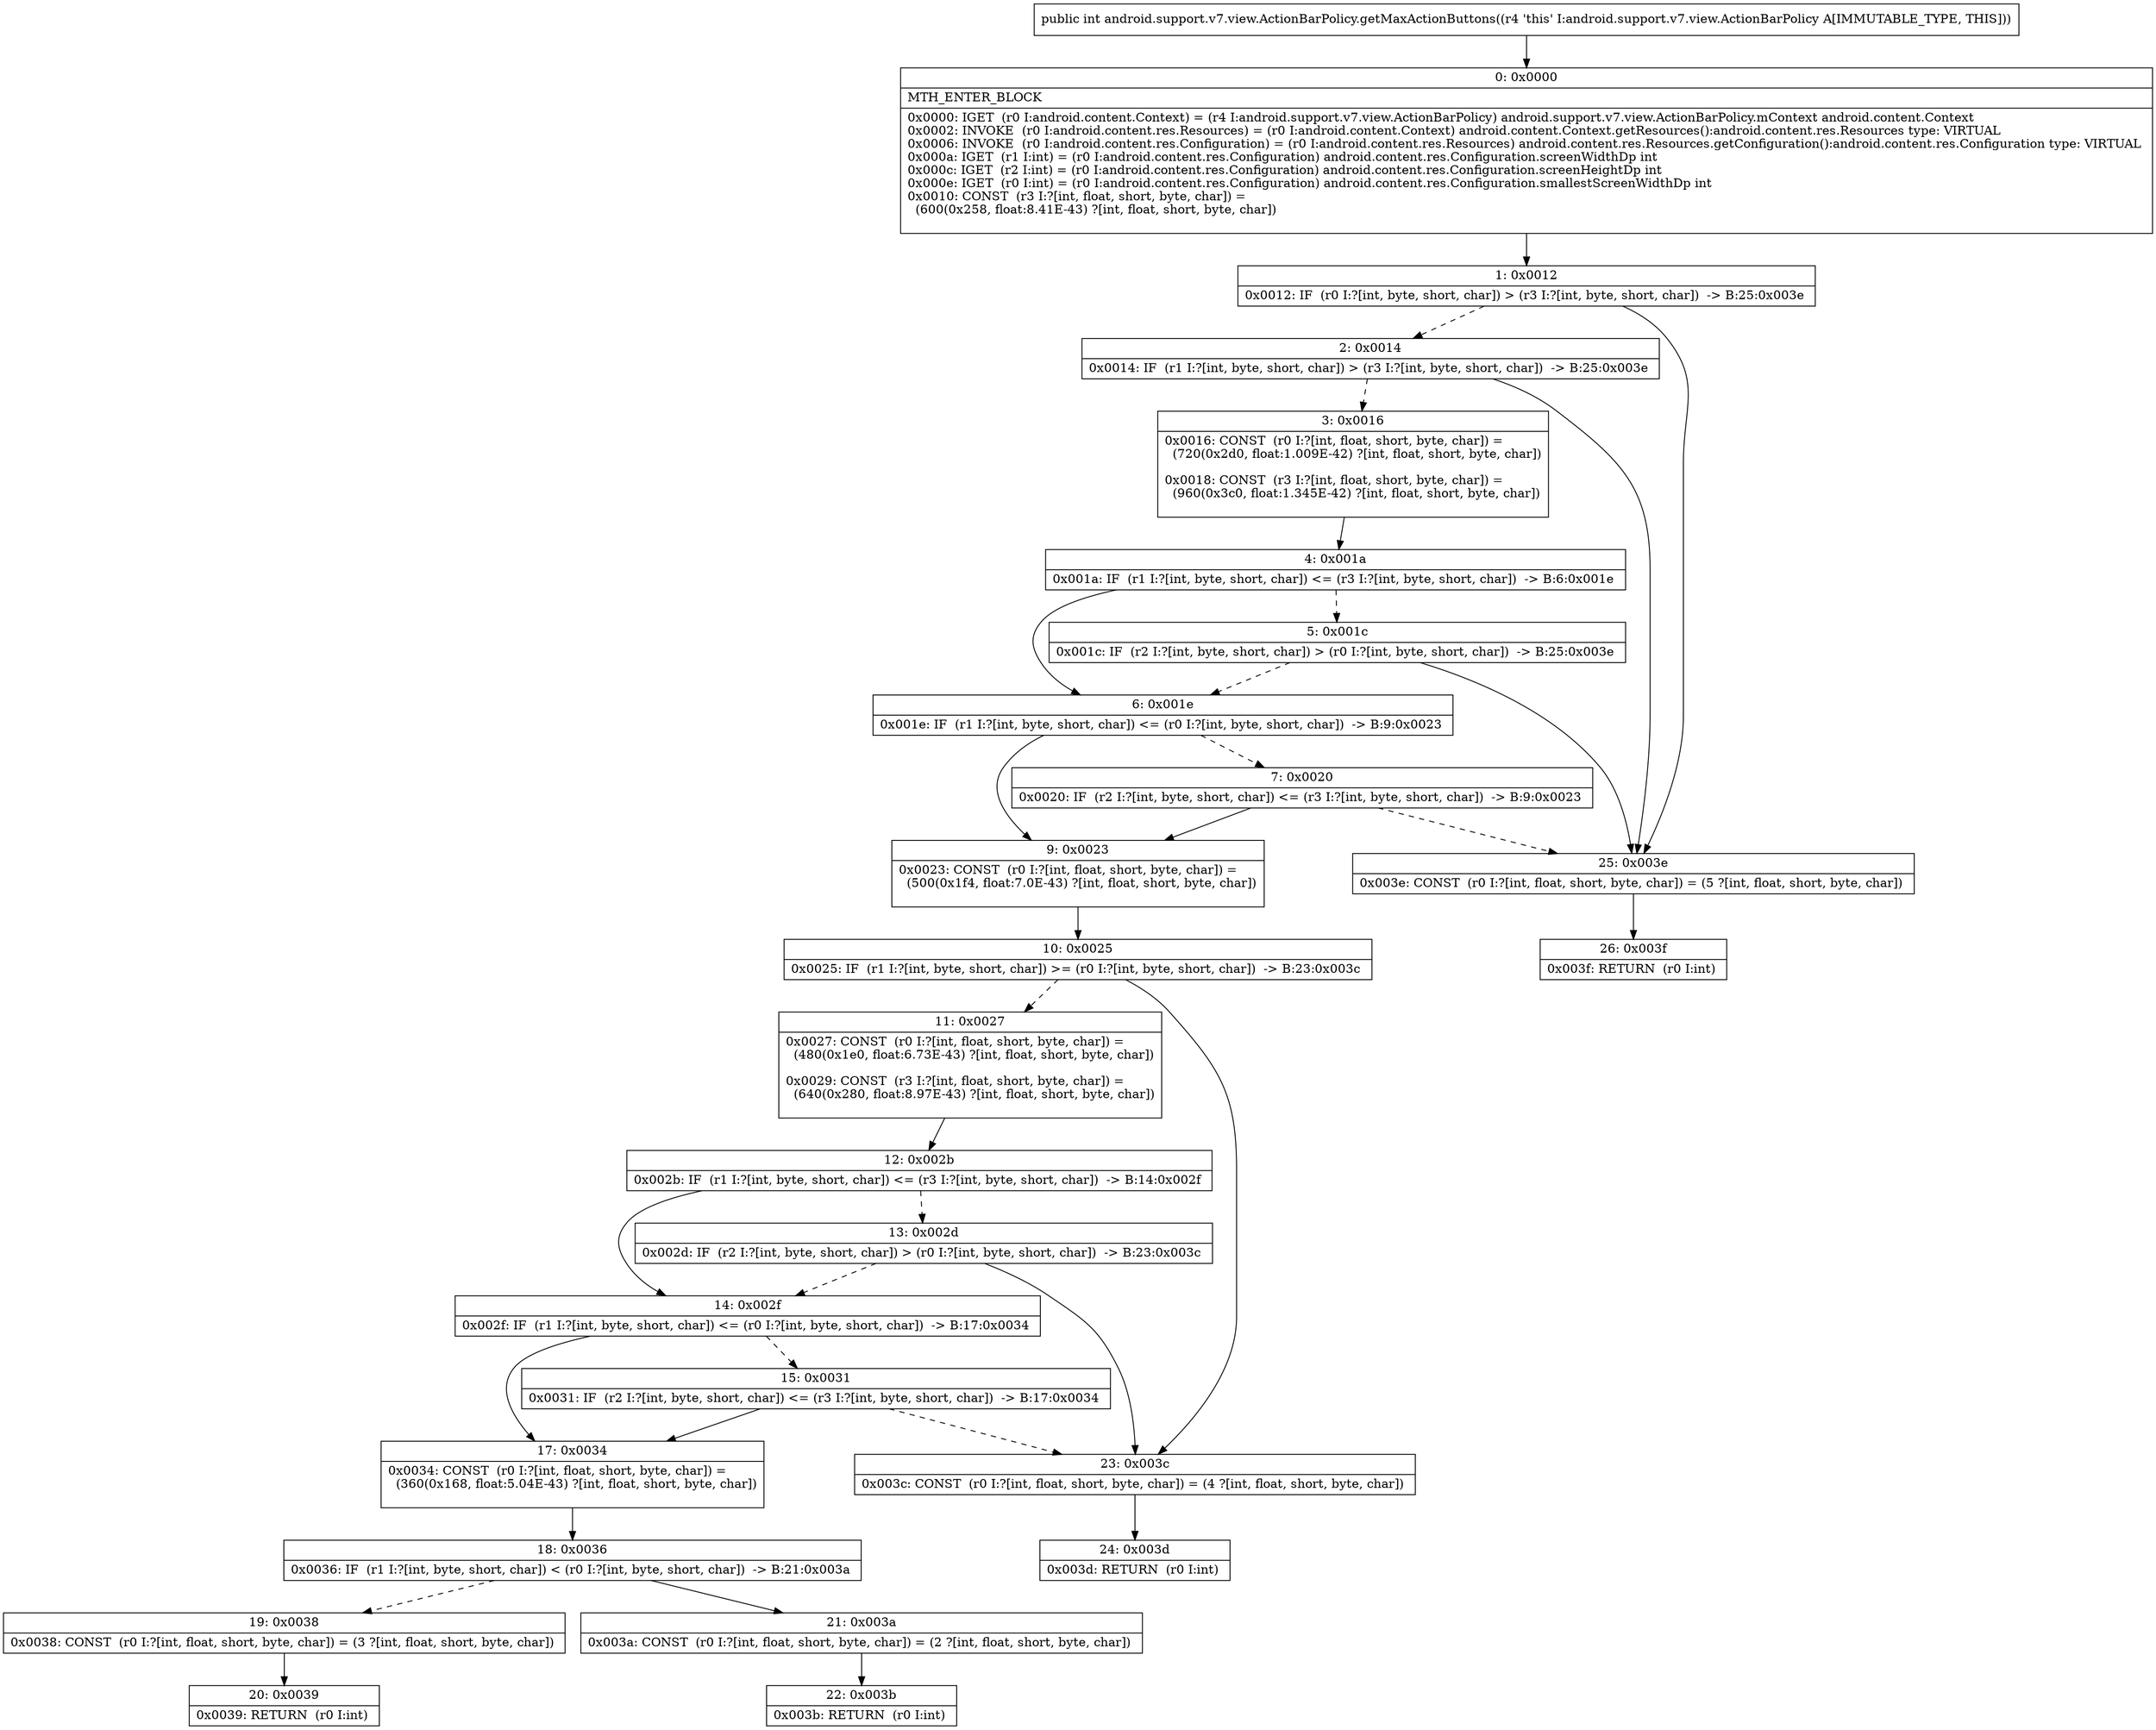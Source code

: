 digraph "CFG forandroid.support.v7.view.ActionBarPolicy.getMaxActionButtons()I" {
Node_0 [shape=record,label="{0\:\ 0x0000|MTH_ENTER_BLOCK\l|0x0000: IGET  (r0 I:android.content.Context) = (r4 I:android.support.v7.view.ActionBarPolicy) android.support.v7.view.ActionBarPolicy.mContext android.content.Context \l0x0002: INVOKE  (r0 I:android.content.res.Resources) = (r0 I:android.content.Context) android.content.Context.getResources():android.content.res.Resources type: VIRTUAL \l0x0006: INVOKE  (r0 I:android.content.res.Configuration) = (r0 I:android.content.res.Resources) android.content.res.Resources.getConfiguration():android.content.res.Configuration type: VIRTUAL \l0x000a: IGET  (r1 I:int) = (r0 I:android.content.res.Configuration) android.content.res.Configuration.screenWidthDp int \l0x000c: IGET  (r2 I:int) = (r0 I:android.content.res.Configuration) android.content.res.Configuration.screenHeightDp int \l0x000e: IGET  (r0 I:int) = (r0 I:android.content.res.Configuration) android.content.res.Configuration.smallestScreenWidthDp int \l0x0010: CONST  (r3 I:?[int, float, short, byte, char]) = \l  (600(0x258, float:8.41E\-43) ?[int, float, short, byte, char])\l \l}"];
Node_1 [shape=record,label="{1\:\ 0x0012|0x0012: IF  (r0 I:?[int, byte, short, char]) \> (r3 I:?[int, byte, short, char])  \-\> B:25:0x003e \l}"];
Node_2 [shape=record,label="{2\:\ 0x0014|0x0014: IF  (r1 I:?[int, byte, short, char]) \> (r3 I:?[int, byte, short, char])  \-\> B:25:0x003e \l}"];
Node_3 [shape=record,label="{3\:\ 0x0016|0x0016: CONST  (r0 I:?[int, float, short, byte, char]) = \l  (720(0x2d0, float:1.009E\-42) ?[int, float, short, byte, char])\l \l0x0018: CONST  (r3 I:?[int, float, short, byte, char]) = \l  (960(0x3c0, float:1.345E\-42) ?[int, float, short, byte, char])\l \l}"];
Node_4 [shape=record,label="{4\:\ 0x001a|0x001a: IF  (r1 I:?[int, byte, short, char]) \<= (r3 I:?[int, byte, short, char])  \-\> B:6:0x001e \l}"];
Node_5 [shape=record,label="{5\:\ 0x001c|0x001c: IF  (r2 I:?[int, byte, short, char]) \> (r0 I:?[int, byte, short, char])  \-\> B:25:0x003e \l}"];
Node_6 [shape=record,label="{6\:\ 0x001e|0x001e: IF  (r1 I:?[int, byte, short, char]) \<= (r0 I:?[int, byte, short, char])  \-\> B:9:0x0023 \l}"];
Node_7 [shape=record,label="{7\:\ 0x0020|0x0020: IF  (r2 I:?[int, byte, short, char]) \<= (r3 I:?[int, byte, short, char])  \-\> B:9:0x0023 \l}"];
Node_9 [shape=record,label="{9\:\ 0x0023|0x0023: CONST  (r0 I:?[int, float, short, byte, char]) = \l  (500(0x1f4, float:7.0E\-43) ?[int, float, short, byte, char])\l \l}"];
Node_10 [shape=record,label="{10\:\ 0x0025|0x0025: IF  (r1 I:?[int, byte, short, char]) \>= (r0 I:?[int, byte, short, char])  \-\> B:23:0x003c \l}"];
Node_11 [shape=record,label="{11\:\ 0x0027|0x0027: CONST  (r0 I:?[int, float, short, byte, char]) = \l  (480(0x1e0, float:6.73E\-43) ?[int, float, short, byte, char])\l \l0x0029: CONST  (r3 I:?[int, float, short, byte, char]) = \l  (640(0x280, float:8.97E\-43) ?[int, float, short, byte, char])\l \l}"];
Node_12 [shape=record,label="{12\:\ 0x002b|0x002b: IF  (r1 I:?[int, byte, short, char]) \<= (r3 I:?[int, byte, short, char])  \-\> B:14:0x002f \l}"];
Node_13 [shape=record,label="{13\:\ 0x002d|0x002d: IF  (r2 I:?[int, byte, short, char]) \> (r0 I:?[int, byte, short, char])  \-\> B:23:0x003c \l}"];
Node_14 [shape=record,label="{14\:\ 0x002f|0x002f: IF  (r1 I:?[int, byte, short, char]) \<= (r0 I:?[int, byte, short, char])  \-\> B:17:0x0034 \l}"];
Node_15 [shape=record,label="{15\:\ 0x0031|0x0031: IF  (r2 I:?[int, byte, short, char]) \<= (r3 I:?[int, byte, short, char])  \-\> B:17:0x0034 \l}"];
Node_17 [shape=record,label="{17\:\ 0x0034|0x0034: CONST  (r0 I:?[int, float, short, byte, char]) = \l  (360(0x168, float:5.04E\-43) ?[int, float, short, byte, char])\l \l}"];
Node_18 [shape=record,label="{18\:\ 0x0036|0x0036: IF  (r1 I:?[int, byte, short, char]) \< (r0 I:?[int, byte, short, char])  \-\> B:21:0x003a \l}"];
Node_19 [shape=record,label="{19\:\ 0x0038|0x0038: CONST  (r0 I:?[int, float, short, byte, char]) = (3 ?[int, float, short, byte, char]) \l}"];
Node_20 [shape=record,label="{20\:\ 0x0039|0x0039: RETURN  (r0 I:int) \l}"];
Node_21 [shape=record,label="{21\:\ 0x003a|0x003a: CONST  (r0 I:?[int, float, short, byte, char]) = (2 ?[int, float, short, byte, char]) \l}"];
Node_22 [shape=record,label="{22\:\ 0x003b|0x003b: RETURN  (r0 I:int) \l}"];
Node_23 [shape=record,label="{23\:\ 0x003c|0x003c: CONST  (r0 I:?[int, float, short, byte, char]) = (4 ?[int, float, short, byte, char]) \l}"];
Node_24 [shape=record,label="{24\:\ 0x003d|0x003d: RETURN  (r0 I:int) \l}"];
Node_25 [shape=record,label="{25\:\ 0x003e|0x003e: CONST  (r0 I:?[int, float, short, byte, char]) = (5 ?[int, float, short, byte, char]) \l}"];
Node_26 [shape=record,label="{26\:\ 0x003f|0x003f: RETURN  (r0 I:int) \l}"];
MethodNode[shape=record,label="{public int android.support.v7.view.ActionBarPolicy.getMaxActionButtons((r4 'this' I:android.support.v7.view.ActionBarPolicy A[IMMUTABLE_TYPE, THIS])) }"];
MethodNode -> Node_0;
Node_0 -> Node_1;
Node_1 -> Node_2[style=dashed];
Node_1 -> Node_25;
Node_2 -> Node_3[style=dashed];
Node_2 -> Node_25;
Node_3 -> Node_4;
Node_4 -> Node_5[style=dashed];
Node_4 -> Node_6;
Node_5 -> Node_6[style=dashed];
Node_5 -> Node_25;
Node_6 -> Node_7[style=dashed];
Node_6 -> Node_9;
Node_7 -> Node_9;
Node_7 -> Node_25[style=dashed];
Node_9 -> Node_10;
Node_10 -> Node_11[style=dashed];
Node_10 -> Node_23;
Node_11 -> Node_12;
Node_12 -> Node_13[style=dashed];
Node_12 -> Node_14;
Node_13 -> Node_14[style=dashed];
Node_13 -> Node_23;
Node_14 -> Node_15[style=dashed];
Node_14 -> Node_17;
Node_15 -> Node_17;
Node_15 -> Node_23[style=dashed];
Node_17 -> Node_18;
Node_18 -> Node_19[style=dashed];
Node_18 -> Node_21;
Node_19 -> Node_20;
Node_21 -> Node_22;
Node_23 -> Node_24;
Node_25 -> Node_26;
}

